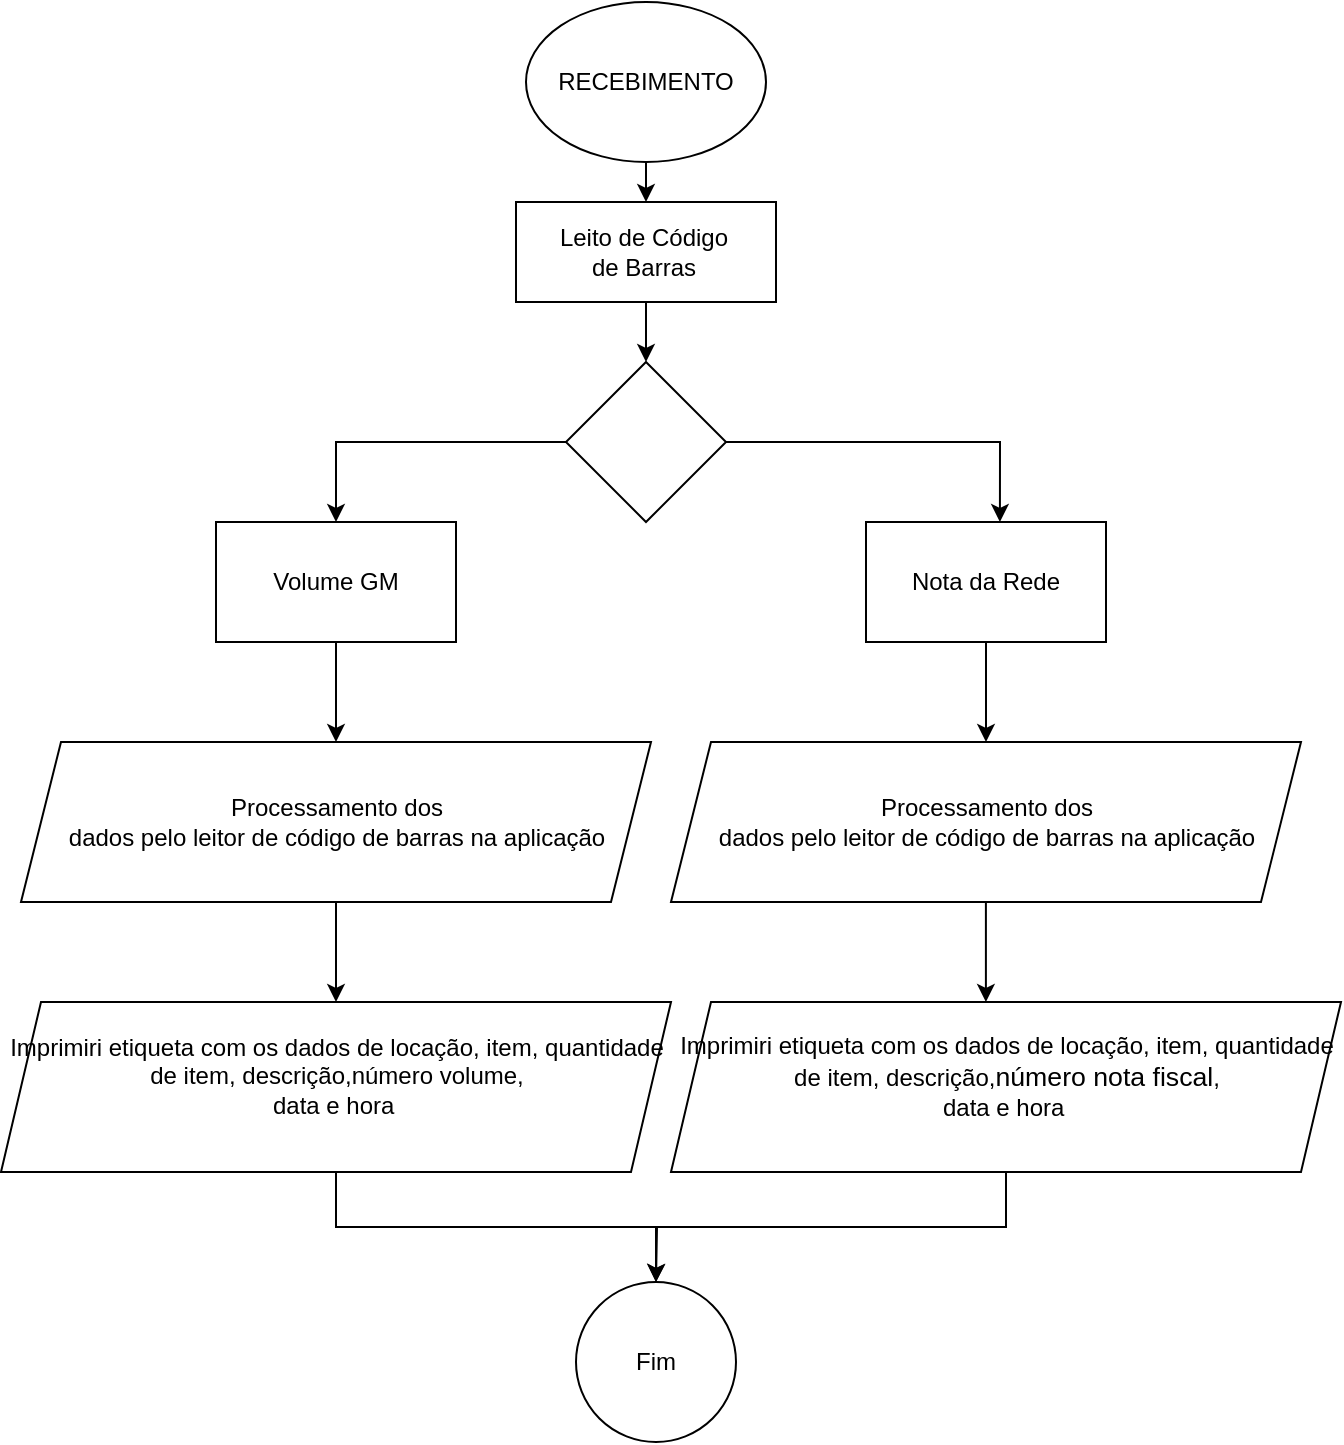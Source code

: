 <mxfile version="15.9.4" type="github">
  <diagram id="naprRCDGPX3BPxph3yD_" name="Page-1">
    <mxGraphModel dx="1609" dy="685" grid="1" gridSize="10" guides="1" tooltips="1" connect="1" arrows="1" fold="1" page="1" pageScale="1" pageWidth="827" pageHeight="1169" math="0" shadow="0">
      <root>
        <mxCell id="0" />
        <mxCell id="1" parent="0" />
        <mxCell id="doQWV-HmhAqJ58ADDW9Z-3" style="edgeStyle=orthogonalEdgeStyle;rounded=0;orthogonalLoop=1;jettySize=auto;html=1;exitX=0.5;exitY=1;exitDx=0;exitDy=0;entryX=0.5;entryY=0;entryDx=0;entryDy=0;" edge="1" parent="1" source="doQWV-HmhAqJ58ADDW9Z-1" target="doQWV-HmhAqJ58ADDW9Z-2">
          <mxGeometry relative="1" as="geometry" />
        </mxCell>
        <mxCell id="doQWV-HmhAqJ58ADDW9Z-1" value="&lt;font style=&quot;vertical-align: inherit&quot;&gt;&lt;font style=&quot;vertical-align: inherit&quot;&gt;RECEBIMENTO&lt;/font&gt;&lt;/font&gt;" style="ellipse;whiteSpace=wrap;html=1;" vertex="1" parent="1">
          <mxGeometry x="235" y="70" width="120" height="80" as="geometry" />
        </mxCell>
        <mxCell id="doQWV-HmhAqJ58ADDW9Z-7" style="edgeStyle=orthogonalEdgeStyle;rounded=0;orthogonalLoop=1;jettySize=auto;html=1;entryX=0.5;entryY=0;entryDx=0;entryDy=0;" edge="1" parent="1" source="doQWV-HmhAqJ58ADDW9Z-2" target="doQWV-HmhAqJ58ADDW9Z-6">
          <mxGeometry relative="1" as="geometry" />
        </mxCell>
        <mxCell id="doQWV-HmhAqJ58ADDW9Z-2" value="" style="rounded=0;whiteSpace=wrap;html=1;" vertex="1" parent="1">
          <mxGeometry x="230" y="170" width="130" height="50" as="geometry" />
        </mxCell>
        <mxCell id="doQWV-HmhAqJ58ADDW9Z-5" value="&lt;p class=&quot;MsoNormal&quot; style=&quot;margin-left: 36.0pt&quot;&gt;&lt;font style=&quot;vertical-align: inherit&quot;&gt;&lt;font style=&quot;vertical-align: inherit&quot;&gt;Leito de Código de Barras&lt;/font&gt;&lt;/font&gt;&lt;/p&gt;" style="text;html=1;strokeColor=none;fillColor=none;align=center;verticalAlign=middle;whiteSpace=wrap;rounded=0;" vertex="1" parent="1">
          <mxGeometry x="200" y="165" width="140" height="60" as="geometry" />
        </mxCell>
        <mxCell id="doQWV-HmhAqJ58ADDW9Z-11" style="edgeStyle=orthogonalEdgeStyle;rounded=0;orthogonalLoop=1;jettySize=auto;html=1;exitX=0;exitY=0.5;exitDx=0;exitDy=0;entryX=0.5;entryY=0;entryDx=0;entryDy=0;" edge="1" parent="1" source="doQWV-HmhAqJ58ADDW9Z-6" target="doQWV-HmhAqJ58ADDW9Z-9">
          <mxGeometry relative="1" as="geometry" />
        </mxCell>
        <mxCell id="doQWV-HmhAqJ58ADDW9Z-12" style="edgeStyle=orthogonalEdgeStyle;rounded=0;orthogonalLoop=1;jettySize=auto;html=1;exitX=1;exitY=0.5;exitDx=0;exitDy=0;entryX=0.558;entryY=0;entryDx=0;entryDy=0;entryPerimeter=0;" edge="1" parent="1" source="doQWV-HmhAqJ58ADDW9Z-6" target="doQWV-HmhAqJ58ADDW9Z-10">
          <mxGeometry relative="1" as="geometry" />
        </mxCell>
        <mxCell id="doQWV-HmhAqJ58ADDW9Z-6" value="" style="rhombus;whiteSpace=wrap;html=1;" vertex="1" parent="1">
          <mxGeometry x="255" y="250" width="80" height="80" as="geometry" />
        </mxCell>
        <mxCell id="doQWV-HmhAqJ58ADDW9Z-16" style="edgeStyle=orthogonalEdgeStyle;rounded=0;orthogonalLoop=1;jettySize=auto;html=1;exitX=0.5;exitY=1;exitDx=0;exitDy=0;" edge="1" parent="1" source="doQWV-HmhAqJ58ADDW9Z-9" target="doQWV-HmhAqJ58ADDW9Z-13">
          <mxGeometry relative="1" as="geometry">
            <mxPoint x="290" y="540" as="targetPoint" />
          </mxGeometry>
        </mxCell>
        <mxCell id="doQWV-HmhAqJ58ADDW9Z-9" value="&lt;font style=&quot;vertical-align: inherit&quot;&gt;&lt;font style=&quot;vertical-align: inherit&quot;&gt;Volume GM&lt;/font&gt;&lt;/font&gt;" style="rounded=0;whiteSpace=wrap;html=1;" vertex="1" parent="1">
          <mxGeometry x="80" y="330" width="120" height="60" as="geometry" />
        </mxCell>
        <mxCell id="doQWV-HmhAqJ58ADDW9Z-24" style="edgeStyle=orthogonalEdgeStyle;rounded=0;orthogonalLoop=1;jettySize=auto;html=1;exitX=0.5;exitY=1;exitDx=0;exitDy=0;entryX=0.5;entryY=0;entryDx=0;entryDy=0;" edge="1" parent="1" source="doQWV-HmhAqJ58ADDW9Z-10" target="doQWV-HmhAqJ58ADDW9Z-19">
          <mxGeometry relative="1" as="geometry" />
        </mxCell>
        <mxCell id="doQWV-HmhAqJ58ADDW9Z-10" value="&lt;font style=&quot;vertical-align: inherit&quot;&gt;&lt;font style=&quot;vertical-align: inherit&quot;&gt;&lt;font style=&quot;vertical-align: inherit&quot;&gt;&lt;font style=&quot;vertical-align: inherit&quot;&gt;Nota da Rede&lt;/font&gt;&lt;/font&gt;&lt;/font&gt;&lt;/font&gt;" style="rounded=0;whiteSpace=wrap;html=1;" vertex="1" parent="1">
          <mxGeometry x="405" y="330" width="120" height="60" as="geometry" />
        </mxCell>
        <mxCell id="doQWV-HmhAqJ58ADDW9Z-18" style="edgeStyle=orthogonalEdgeStyle;rounded=0;orthogonalLoop=1;jettySize=auto;html=1;exitX=0.5;exitY=1;exitDx=0;exitDy=0;entryX=0.5;entryY=0;entryDx=0;entryDy=0;" edge="1" parent="1" source="doQWV-HmhAqJ58ADDW9Z-13" target="doQWV-HmhAqJ58ADDW9Z-17">
          <mxGeometry relative="1" as="geometry" />
        </mxCell>
        <mxCell id="doQWV-HmhAqJ58ADDW9Z-13" value="Processamento dos&lt;br&gt;dados pelo leitor de código de barras na aplicação" style="shape=parallelogram;perimeter=parallelogramPerimeter;whiteSpace=wrap;html=1;fixedSize=1;" vertex="1" parent="1">
          <mxGeometry x="-17.5" y="440" width="315" height="80" as="geometry" />
        </mxCell>
        <mxCell id="doQWV-HmhAqJ58ADDW9Z-26" style="edgeStyle=orthogonalEdgeStyle;rounded=0;orthogonalLoop=1;jettySize=auto;html=1;exitX=0.5;exitY=1;exitDx=0;exitDy=0;entryX=0.5;entryY=0;entryDx=0;entryDy=0;" edge="1" parent="1" source="doQWV-HmhAqJ58ADDW9Z-17" target="doQWV-HmhAqJ58ADDW9Z-25">
          <mxGeometry relative="1" as="geometry" />
        </mxCell>
        <mxCell id="doQWV-HmhAqJ58ADDW9Z-17" value="Imprimiri etiqueta com os dados&amp;nbsp;&lt;span&gt;de locação, item, quantidade de item, descrição,número volume, &lt;br&gt;data e hora&amp;nbsp;&lt;/span&gt;&lt;br&gt;&lt;p class=&quot;MsoNormal&quot; style=&quot;margin-left: 36.0pt&quot;&gt;&lt;/p&gt;" style="shape=parallelogram;perimeter=parallelogramPerimeter;whiteSpace=wrap;html=1;fixedSize=1;" vertex="1" parent="1">
          <mxGeometry x="-27.5" y="570" width="335" height="85" as="geometry" />
        </mxCell>
        <mxCell id="doQWV-HmhAqJ58ADDW9Z-23" style="edgeStyle=orthogonalEdgeStyle;rounded=0;orthogonalLoop=1;jettySize=auto;html=1;entryX=0.47;entryY=0;entryDx=0;entryDy=0;entryPerimeter=0;" edge="1" parent="1" source="doQWV-HmhAqJ58ADDW9Z-19" target="doQWV-HmhAqJ58ADDW9Z-20">
          <mxGeometry relative="1" as="geometry" />
        </mxCell>
        <mxCell id="doQWV-HmhAqJ58ADDW9Z-19" value="Processamento dos&lt;br&gt;dados pelo leitor de código de barras na aplicação" style="shape=parallelogram;perimeter=parallelogramPerimeter;whiteSpace=wrap;html=1;fixedSize=1;" vertex="1" parent="1">
          <mxGeometry x="307.5" y="440" width="315" height="80" as="geometry" />
        </mxCell>
        <mxCell id="doQWV-HmhAqJ58ADDW9Z-27" style="edgeStyle=orthogonalEdgeStyle;rounded=0;orthogonalLoop=1;jettySize=auto;html=1;exitX=0.5;exitY=1;exitDx=0;exitDy=0;" edge="1" parent="1" source="doQWV-HmhAqJ58ADDW9Z-20">
          <mxGeometry relative="1" as="geometry">
            <mxPoint x="300" y="710" as="targetPoint" />
          </mxGeometry>
        </mxCell>
        <mxCell id="doQWV-HmhAqJ58ADDW9Z-20" value="Imprimiri etiqueta com os dados&amp;nbsp;&lt;span&gt;de locação, item, quantidade de item, descrição,&lt;/span&gt;&lt;span style=&quot;font-size: 10.0pt ; font-family: &amp;#34;arial&amp;#34; , sans-serif&quot;&gt;número nota fiscal&lt;/span&gt;&lt;span&gt;, &lt;br&gt;data e hora&amp;nbsp;&lt;/span&gt;&lt;br&gt;&lt;p class=&quot;MsoNormal&quot; style=&quot;margin-left: 36.0pt&quot;&gt;&lt;/p&gt;" style="shape=parallelogram;perimeter=parallelogramPerimeter;whiteSpace=wrap;html=1;fixedSize=1;" vertex="1" parent="1">
          <mxGeometry x="307.5" y="570" width="335" height="85" as="geometry" />
        </mxCell>
        <mxCell id="doQWV-HmhAqJ58ADDW9Z-25" value="Fim" style="ellipse;whiteSpace=wrap;html=1;aspect=fixed;" vertex="1" parent="1">
          <mxGeometry x="260" y="710" width="80" height="80" as="geometry" />
        </mxCell>
      </root>
    </mxGraphModel>
  </diagram>
</mxfile>

